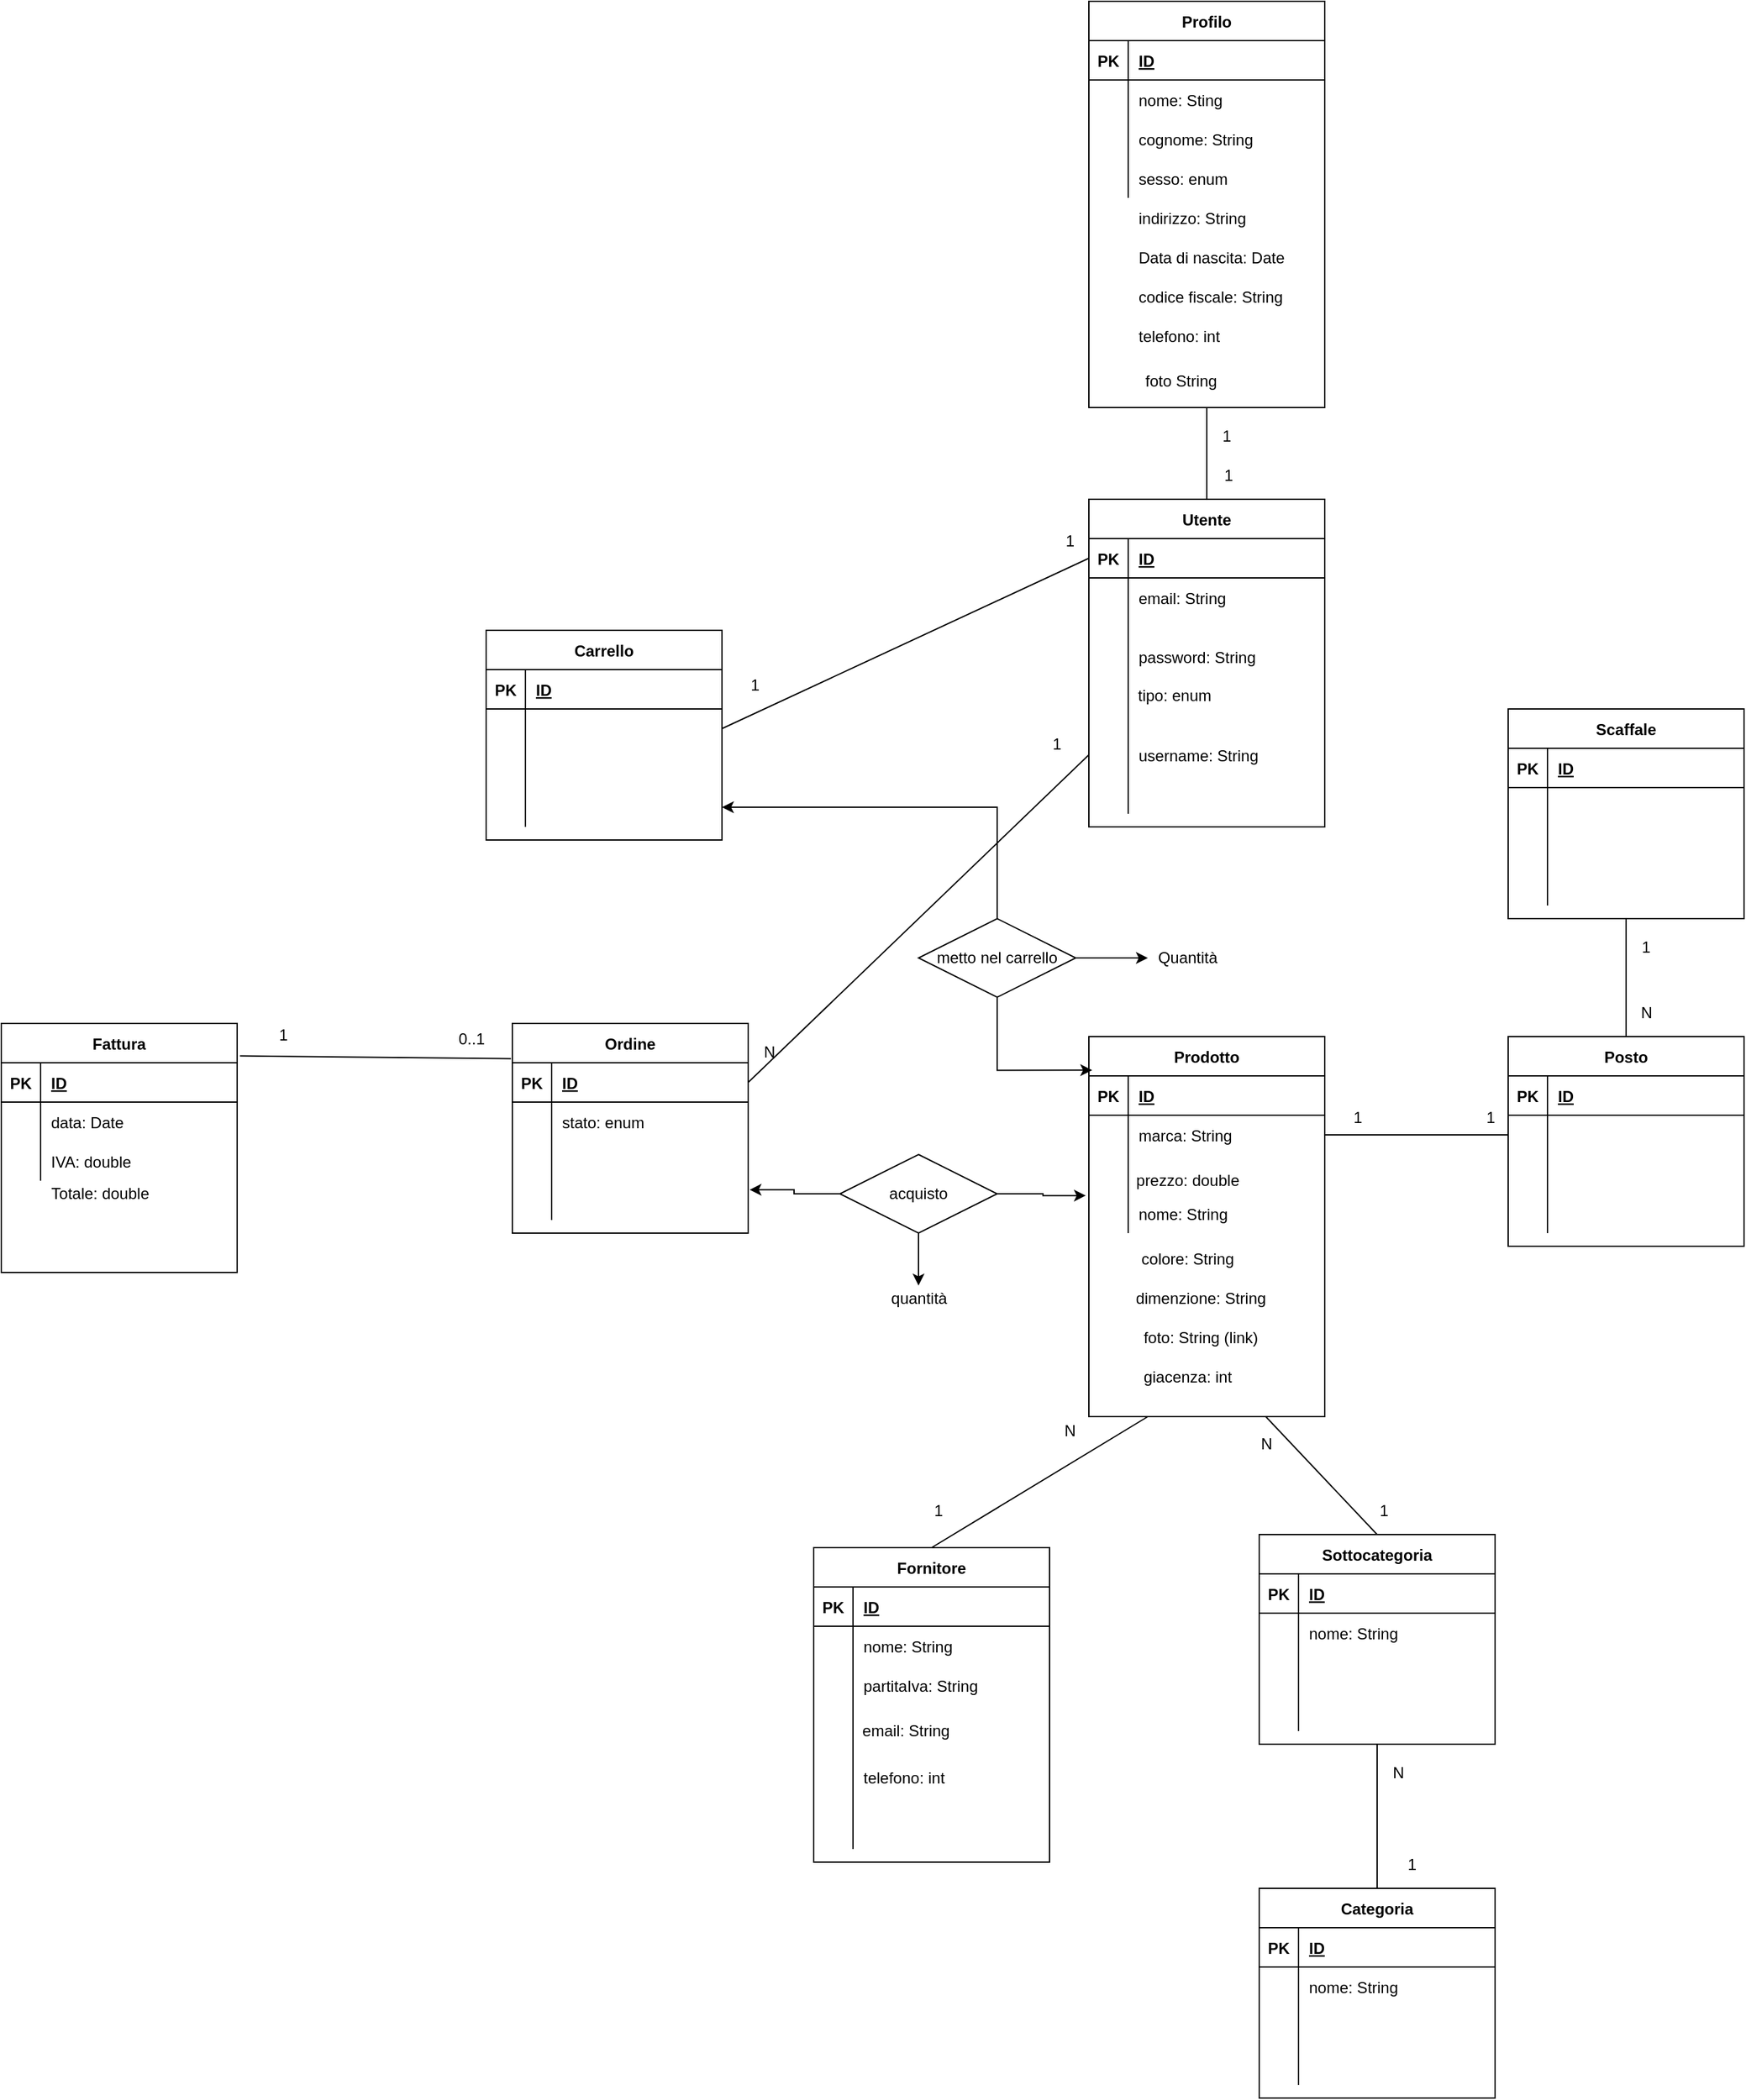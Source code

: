 <mxfile version="14.0.0" type="device"><diagram id="R2lEEEUBdFMjLlhIrx00" name="Page-1"><mxGraphModel dx="1869" dy="1633" grid="1" gridSize="10" guides="1" tooltips="1" connect="1" arrows="1" fold="1" page="1" pageScale="1" pageWidth="850" pageHeight="1100" math="0" shadow="0" extFonts="Permanent Marker^https://fonts.googleapis.com/css?family=Permanent+Marker"><root><mxCell id="0"/><mxCell id="1" parent="0"/><mxCell id="zJ-chpBgCh47OVyxtosR-1" value="Prodotto" style="shape=table;startSize=30;container=1;collapsible=1;childLayout=tableLayout;fixedRows=1;rowLines=0;fontStyle=1;align=center;resizeLast=1;" parent="1" vertex="1"><mxGeometry x="270" y="610" width="180" height="290" as="geometry"/></mxCell><mxCell id="zJ-chpBgCh47OVyxtosR-2" value="" style="shape=partialRectangle;collapsible=0;dropTarget=0;pointerEvents=0;fillColor=none;top=0;left=0;bottom=1;right=0;points=[[0,0.5],[1,0.5]];portConstraint=eastwest;" parent="zJ-chpBgCh47OVyxtosR-1" vertex="1"><mxGeometry y="30" width="180" height="30" as="geometry"/></mxCell><mxCell id="zJ-chpBgCh47OVyxtosR-3" value="PK" style="shape=partialRectangle;connectable=0;fillColor=none;top=0;left=0;bottom=0;right=0;fontStyle=1;overflow=hidden;" parent="zJ-chpBgCh47OVyxtosR-2" vertex="1"><mxGeometry width="30" height="30" as="geometry"/></mxCell><mxCell id="zJ-chpBgCh47OVyxtosR-4" value="ID" style="shape=partialRectangle;connectable=0;fillColor=none;top=0;left=0;bottom=0;right=0;align=left;spacingLeft=6;fontStyle=5;overflow=hidden;" parent="zJ-chpBgCh47OVyxtosR-2" vertex="1"><mxGeometry x="30" width="150" height="30" as="geometry"/></mxCell><mxCell id="zJ-chpBgCh47OVyxtosR-5" value="" style="shape=partialRectangle;collapsible=0;dropTarget=0;pointerEvents=0;fillColor=none;top=0;left=0;bottom=0;right=0;points=[[0,0.5],[1,0.5]];portConstraint=eastwest;" parent="zJ-chpBgCh47OVyxtosR-1" vertex="1"><mxGeometry y="60" width="180" height="30" as="geometry"/></mxCell><mxCell id="zJ-chpBgCh47OVyxtosR-6" value="" style="shape=partialRectangle;connectable=0;fillColor=none;top=0;left=0;bottom=0;right=0;editable=1;overflow=hidden;" parent="zJ-chpBgCh47OVyxtosR-5" vertex="1"><mxGeometry width="30" height="30" as="geometry"/></mxCell><mxCell id="zJ-chpBgCh47OVyxtosR-7" value="marca: String" style="shape=partialRectangle;connectable=0;fillColor=none;top=0;left=0;bottom=0;right=0;align=left;spacingLeft=6;overflow=hidden;" parent="zJ-chpBgCh47OVyxtosR-5" vertex="1"><mxGeometry x="30" width="150" height="30" as="geometry"/></mxCell><mxCell id="zJ-chpBgCh47OVyxtosR-8" value="" style="shape=partialRectangle;collapsible=0;dropTarget=0;pointerEvents=0;fillColor=none;top=0;left=0;bottom=0;right=0;points=[[0,0.5],[1,0.5]];portConstraint=eastwest;" parent="zJ-chpBgCh47OVyxtosR-1" vertex="1"><mxGeometry y="90" width="180" height="30" as="geometry"/></mxCell><mxCell id="zJ-chpBgCh47OVyxtosR-9" value="" style="shape=partialRectangle;connectable=0;fillColor=none;top=0;left=0;bottom=0;right=0;editable=1;overflow=hidden;" parent="zJ-chpBgCh47OVyxtosR-8" vertex="1"><mxGeometry width="30" height="30" as="geometry"/></mxCell><mxCell id="zJ-chpBgCh47OVyxtosR-10" value="" style="shape=partialRectangle;connectable=0;fillColor=none;top=0;left=0;bottom=0;right=0;align=left;spacingLeft=6;overflow=hidden;" parent="zJ-chpBgCh47OVyxtosR-8" vertex="1"><mxGeometry x="30" width="150" height="30" as="geometry"/></mxCell><mxCell id="zJ-chpBgCh47OVyxtosR-11" value="" style="shape=partialRectangle;collapsible=0;dropTarget=0;pointerEvents=0;fillColor=none;top=0;left=0;bottom=0;right=0;points=[[0,0.5],[1,0.5]];portConstraint=eastwest;" parent="zJ-chpBgCh47OVyxtosR-1" vertex="1"><mxGeometry y="120" width="180" height="30" as="geometry"/></mxCell><mxCell id="zJ-chpBgCh47OVyxtosR-12" value="" style="shape=partialRectangle;connectable=0;fillColor=none;top=0;left=0;bottom=0;right=0;editable=1;overflow=hidden;" parent="zJ-chpBgCh47OVyxtosR-11" vertex="1"><mxGeometry width="30" height="30" as="geometry"/></mxCell><mxCell id="zJ-chpBgCh47OVyxtosR-13" value="nome: String" style="shape=partialRectangle;connectable=0;fillColor=none;top=0;left=0;bottom=0;right=0;align=left;spacingLeft=6;overflow=hidden;" parent="zJ-chpBgCh47OVyxtosR-11" vertex="1"><mxGeometry x="30" width="150" height="30" as="geometry"/></mxCell><mxCell id="zJ-chpBgCh47OVyxtosR-14" value="Utente" style="shape=table;startSize=30;container=1;collapsible=1;childLayout=tableLayout;fixedRows=1;rowLines=0;fontStyle=1;align=center;resizeLast=1;" parent="1" vertex="1"><mxGeometry x="270" y="200" width="180" height="250" as="geometry"/></mxCell><mxCell id="zJ-chpBgCh47OVyxtosR-15" value="" style="shape=partialRectangle;collapsible=0;dropTarget=0;pointerEvents=0;fillColor=none;top=0;left=0;bottom=1;right=0;points=[[0,0.5],[1,0.5]];portConstraint=eastwest;" parent="zJ-chpBgCh47OVyxtosR-14" vertex="1"><mxGeometry y="30" width="180" height="30" as="geometry"/></mxCell><mxCell id="zJ-chpBgCh47OVyxtosR-16" value="PK" style="shape=partialRectangle;connectable=0;fillColor=none;top=0;left=0;bottom=0;right=0;fontStyle=1;overflow=hidden;" parent="zJ-chpBgCh47OVyxtosR-15" vertex="1"><mxGeometry width="30" height="30" as="geometry"/></mxCell><mxCell id="zJ-chpBgCh47OVyxtosR-17" value="ID" style="shape=partialRectangle;connectable=0;fillColor=none;top=0;left=0;bottom=0;right=0;align=left;spacingLeft=6;fontStyle=5;overflow=hidden;" parent="zJ-chpBgCh47OVyxtosR-15" vertex="1"><mxGeometry x="30" width="150" height="30" as="geometry"/></mxCell><mxCell id="zJ-chpBgCh47OVyxtosR-18" value="" style="shape=partialRectangle;collapsible=0;dropTarget=0;pointerEvents=0;fillColor=none;top=0;left=0;bottom=0;right=0;points=[[0,0.5],[1,0.5]];portConstraint=eastwest;" parent="zJ-chpBgCh47OVyxtosR-14" vertex="1"><mxGeometry y="60" width="180" height="30" as="geometry"/></mxCell><mxCell id="zJ-chpBgCh47OVyxtosR-19" value="" style="shape=partialRectangle;connectable=0;fillColor=none;top=0;left=0;bottom=0;right=0;editable=1;overflow=hidden;" parent="zJ-chpBgCh47OVyxtosR-18" vertex="1"><mxGeometry width="30" height="30" as="geometry"/></mxCell><mxCell id="zJ-chpBgCh47OVyxtosR-20" value="email: String" style="shape=partialRectangle;connectable=0;fillColor=none;top=0;left=0;bottom=0;right=0;align=left;spacingLeft=6;overflow=hidden;" parent="zJ-chpBgCh47OVyxtosR-18" vertex="1"><mxGeometry x="30" width="150" height="30" as="geometry"/></mxCell><mxCell id="zJ-chpBgCh47OVyxtosR-21" value="" style="shape=partialRectangle;collapsible=0;dropTarget=0;pointerEvents=0;fillColor=none;top=0;left=0;bottom=0;right=0;points=[[0,0.5],[1,0.5]];portConstraint=eastwest;" parent="zJ-chpBgCh47OVyxtosR-14" vertex="1"><mxGeometry y="90" width="180" height="60" as="geometry"/></mxCell><mxCell id="zJ-chpBgCh47OVyxtosR-22" value="" style="shape=partialRectangle;connectable=0;fillColor=none;top=0;left=0;bottom=0;right=0;editable=1;overflow=hidden;" parent="zJ-chpBgCh47OVyxtosR-21" vertex="1"><mxGeometry width="30" height="60" as="geometry"/></mxCell><mxCell id="zJ-chpBgCh47OVyxtosR-23" value="password: String" style="shape=partialRectangle;connectable=0;fillColor=none;top=0;left=0;bottom=0;right=0;align=left;spacingLeft=6;overflow=hidden;" parent="zJ-chpBgCh47OVyxtosR-21" vertex="1"><mxGeometry x="30" width="150" height="60" as="geometry"/></mxCell><mxCell id="zJ-chpBgCh47OVyxtosR-24" value="" style="shape=partialRectangle;collapsible=0;dropTarget=0;pointerEvents=0;fillColor=none;top=0;left=0;bottom=0;right=0;points=[[0,0.5],[1,0.5]];portConstraint=eastwest;" parent="zJ-chpBgCh47OVyxtosR-14" vertex="1"><mxGeometry y="150" width="180" height="90" as="geometry"/></mxCell><mxCell id="zJ-chpBgCh47OVyxtosR-25" value="" style="shape=partialRectangle;connectable=0;fillColor=none;top=0;left=0;bottom=0;right=0;editable=1;overflow=hidden;" parent="zJ-chpBgCh47OVyxtosR-24" vertex="1"><mxGeometry width="30" height="90" as="geometry"/></mxCell><mxCell id="zJ-chpBgCh47OVyxtosR-26" value="username: String" style="shape=partialRectangle;connectable=0;fillColor=none;top=0;left=0;bottom=0;right=0;align=left;spacingLeft=6;overflow=hidden;" parent="zJ-chpBgCh47OVyxtosR-24" vertex="1"><mxGeometry x="30" width="150" height="90" as="geometry"/></mxCell><mxCell id="zJ-chpBgCh47OVyxtosR-40" value="Scaffale" style="shape=table;startSize=30;container=1;collapsible=1;childLayout=tableLayout;fixedRows=1;rowLines=0;fontStyle=1;align=center;resizeLast=1;" parent="1" vertex="1"><mxGeometry x="590" y="360" width="180" height="160" as="geometry"/></mxCell><mxCell id="zJ-chpBgCh47OVyxtosR-41" value="" style="shape=partialRectangle;collapsible=0;dropTarget=0;pointerEvents=0;fillColor=none;top=0;left=0;bottom=1;right=0;points=[[0,0.5],[1,0.5]];portConstraint=eastwest;" parent="zJ-chpBgCh47OVyxtosR-40" vertex="1"><mxGeometry y="30" width="180" height="30" as="geometry"/></mxCell><mxCell id="zJ-chpBgCh47OVyxtosR-42" value="PK" style="shape=partialRectangle;connectable=0;fillColor=none;top=0;left=0;bottom=0;right=0;fontStyle=1;overflow=hidden;" parent="zJ-chpBgCh47OVyxtosR-41" vertex="1"><mxGeometry width="30" height="30" as="geometry"/></mxCell><mxCell id="zJ-chpBgCh47OVyxtosR-43" value="ID" style="shape=partialRectangle;connectable=0;fillColor=none;top=0;left=0;bottom=0;right=0;align=left;spacingLeft=6;fontStyle=5;overflow=hidden;" parent="zJ-chpBgCh47OVyxtosR-41" vertex="1"><mxGeometry x="30" width="150" height="30" as="geometry"/></mxCell><mxCell id="zJ-chpBgCh47OVyxtosR-44" value="" style="shape=partialRectangle;collapsible=0;dropTarget=0;pointerEvents=0;fillColor=none;top=0;left=0;bottom=0;right=0;points=[[0,0.5],[1,0.5]];portConstraint=eastwest;" parent="zJ-chpBgCh47OVyxtosR-40" vertex="1"><mxGeometry y="60" width="180" height="30" as="geometry"/></mxCell><mxCell id="zJ-chpBgCh47OVyxtosR-45" value="" style="shape=partialRectangle;connectable=0;fillColor=none;top=0;left=0;bottom=0;right=0;editable=1;overflow=hidden;" parent="zJ-chpBgCh47OVyxtosR-44" vertex="1"><mxGeometry width="30" height="30" as="geometry"/></mxCell><mxCell id="zJ-chpBgCh47OVyxtosR-46" value="" style="shape=partialRectangle;connectable=0;fillColor=none;top=0;left=0;bottom=0;right=0;align=left;spacingLeft=6;overflow=hidden;" parent="zJ-chpBgCh47OVyxtosR-44" vertex="1"><mxGeometry x="30" width="150" height="30" as="geometry"/></mxCell><mxCell id="zJ-chpBgCh47OVyxtosR-47" value="" style="shape=partialRectangle;collapsible=0;dropTarget=0;pointerEvents=0;fillColor=none;top=0;left=0;bottom=0;right=0;points=[[0,0.5],[1,0.5]];portConstraint=eastwest;" parent="zJ-chpBgCh47OVyxtosR-40" vertex="1"><mxGeometry y="90" width="180" height="30" as="geometry"/></mxCell><mxCell id="zJ-chpBgCh47OVyxtosR-48" value="" style="shape=partialRectangle;connectable=0;fillColor=none;top=0;left=0;bottom=0;right=0;editable=1;overflow=hidden;" parent="zJ-chpBgCh47OVyxtosR-47" vertex="1"><mxGeometry width="30" height="30" as="geometry"/></mxCell><mxCell id="zJ-chpBgCh47OVyxtosR-49" value="" style="shape=partialRectangle;connectable=0;fillColor=none;top=0;left=0;bottom=0;right=0;align=left;spacingLeft=6;overflow=hidden;" parent="zJ-chpBgCh47OVyxtosR-47" vertex="1"><mxGeometry x="30" width="150" height="30" as="geometry"/></mxCell><mxCell id="zJ-chpBgCh47OVyxtosR-50" value="" style="shape=partialRectangle;collapsible=0;dropTarget=0;pointerEvents=0;fillColor=none;top=0;left=0;bottom=0;right=0;points=[[0,0.5],[1,0.5]];portConstraint=eastwest;" parent="zJ-chpBgCh47OVyxtosR-40" vertex="1"><mxGeometry y="120" width="180" height="30" as="geometry"/></mxCell><mxCell id="zJ-chpBgCh47OVyxtosR-51" value="" style="shape=partialRectangle;connectable=0;fillColor=none;top=0;left=0;bottom=0;right=0;editable=1;overflow=hidden;" parent="zJ-chpBgCh47OVyxtosR-50" vertex="1"><mxGeometry width="30" height="30" as="geometry"/></mxCell><mxCell id="zJ-chpBgCh47OVyxtosR-52" value="" style="shape=partialRectangle;connectable=0;fillColor=none;top=0;left=0;bottom=0;right=0;align=left;spacingLeft=6;overflow=hidden;" parent="zJ-chpBgCh47OVyxtosR-50" vertex="1"><mxGeometry x="30" width="150" height="30" as="geometry"/></mxCell><mxCell id="zJ-chpBgCh47OVyxtosR-53" value="Posto" style="shape=table;startSize=30;container=1;collapsible=1;childLayout=tableLayout;fixedRows=1;rowLines=0;fontStyle=1;align=center;resizeLast=1;" parent="1" vertex="1"><mxGeometry x="590" y="610" width="180" height="160" as="geometry"/></mxCell><mxCell id="zJ-chpBgCh47OVyxtosR-54" value="" style="shape=partialRectangle;collapsible=0;dropTarget=0;pointerEvents=0;fillColor=none;top=0;left=0;bottom=1;right=0;points=[[0,0.5],[1,0.5]];portConstraint=eastwest;" parent="zJ-chpBgCh47OVyxtosR-53" vertex="1"><mxGeometry y="30" width="180" height="30" as="geometry"/></mxCell><mxCell id="zJ-chpBgCh47OVyxtosR-55" value="PK" style="shape=partialRectangle;connectable=0;fillColor=none;top=0;left=0;bottom=0;right=0;fontStyle=1;overflow=hidden;" parent="zJ-chpBgCh47OVyxtosR-54" vertex="1"><mxGeometry width="30" height="30" as="geometry"/></mxCell><mxCell id="zJ-chpBgCh47OVyxtosR-56" value="ID" style="shape=partialRectangle;connectable=0;fillColor=none;top=0;left=0;bottom=0;right=0;align=left;spacingLeft=6;fontStyle=5;overflow=hidden;" parent="zJ-chpBgCh47OVyxtosR-54" vertex="1"><mxGeometry x="30" width="150" height="30" as="geometry"/></mxCell><mxCell id="zJ-chpBgCh47OVyxtosR-57" value="" style="shape=partialRectangle;collapsible=0;dropTarget=0;pointerEvents=0;fillColor=none;top=0;left=0;bottom=0;right=0;points=[[0,0.5],[1,0.5]];portConstraint=eastwest;" parent="zJ-chpBgCh47OVyxtosR-53" vertex="1"><mxGeometry y="60" width="180" height="30" as="geometry"/></mxCell><mxCell id="zJ-chpBgCh47OVyxtosR-58" value="" style="shape=partialRectangle;connectable=0;fillColor=none;top=0;left=0;bottom=0;right=0;editable=1;overflow=hidden;" parent="zJ-chpBgCh47OVyxtosR-57" vertex="1"><mxGeometry width="30" height="30" as="geometry"/></mxCell><mxCell id="zJ-chpBgCh47OVyxtosR-59" value="" style="shape=partialRectangle;connectable=0;fillColor=none;top=0;left=0;bottom=0;right=0;align=left;spacingLeft=6;overflow=hidden;" parent="zJ-chpBgCh47OVyxtosR-57" vertex="1"><mxGeometry x="30" width="150" height="30" as="geometry"/></mxCell><mxCell id="zJ-chpBgCh47OVyxtosR-60" value="" style="shape=partialRectangle;collapsible=0;dropTarget=0;pointerEvents=0;fillColor=none;top=0;left=0;bottom=0;right=0;points=[[0,0.5],[1,0.5]];portConstraint=eastwest;" parent="zJ-chpBgCh47OVyxtosR-53" vertex="1"><mxGeometry y="90" width="180" height="30" as="geometry"/></mxCell><mxCell id="zJ-chpBgCh47OVyxtosR-61" value="" style="shape=partialRectangle;connectable=0;fillColor=none;top=0;left=0;bottom=0;right=0;editable=1;overflow=hidden;" parent="zJ-chpBgCh47OVyxtosR-60" vertex="1"><mxGeometry width="30" height="30" as="geometry"/></mxCell><mxCell id="zJ-chpBgCh47OVyxtosR-62" value="" style="shape=partialRectangle;connectable=0;fillColor=none;top=0;left=0;bottom=0;right=0;align=left;spacingLeft=6;overflow=hidden;" parent="zJ-chpBgCh47OVyxtosR-60" vertex="1"><mxGeometry x="30" width="150" height="30" as="geometry"/></mxCell><mxCell id="zJ-chpBgCh47OVyxtosR-63" value="" style="shape=partialRectangle;collapsible=0;dropTarget=0;pointerEvents=0;fillColor=none;top=0;left=0;bottom=0;right=0;points=[[0,0.5],[1,0.5]];portConstraint=eastwest;" parent="zJ-chpBgCh47OVyxtosR-53" vertex="1"><mxGeometry y="120" width="180" height="30" as="geometry"/></mxCell><mxCell id="zJ-chpBgCh47OVyxtosR-64" value="" style="shape=partialRectangle;connectable=0;fillColor=none;top=0;left=0;bottom=0;right=0;editable=1;overflow=hidden;" parent="zJ-chpBgCh47OVyxtosR-63" vertex="1"><mxGeometry width="30" height="30" as="geometry"/></mxCell><mxCell id="zJ-chpBgCh47OVyxtosR-65" value="" style="shape=partialRectangle;connectable=0;fillColor=none;top=0;left=0;bottom=0;right=0;align=left;spacingLeft=6;overflow=hidden;" parent="zJ-chpBgCh47OVyxtosR-63" vertex="1"><mxGeometry x="30" width="150" height="30" as="geometry"/></mxCell><mxCell id="zJ-chpBgCh47OVyxtosR-71" value="" style="endArrow=none;html=1;rounded=0;exitX=0.5;exitY=1;exitDx=0;exitDy=0;entryX=0.5;entryY=0;entryDx=0;entryDy=0;" parent="1" source="zJ-chpBgCh47OVyxtosR-40" target="zJ-chpBgCh47OVyxtosR-53" edge="1"><mxGeometry relative="1" as="geometry"><mxPoint x="460" y="580" as="sourcePoint"/><mxPoint x="620" y="580" as="targetPoint"/></mxGeometry></mxCell><mxCell id="zJ-chpBgCh47OVyxtosR-72" value="1" style="resizable=0;html=1;align=left;verticalAlign=bottom;" parent="zJ-chpBgCh47OVyxtosR-71" connectable="0" vertex="1"><mxGeometry x="-1" relative="1" as="geometry"><mxPoint x="10" y="30" as="offset"/></mxGeometry></mxCell><mxCell id="zJ-chpBgCh47OVyxtosR-73" value="N" style="resizable=0;html=1;align=right;verticalAlign=bottom;" parent="zJ-chpBgCh47OVyxtosR-71" connectable="0" vertex="1"><mxGeometry x="1" relative="1" as="geometry"><mxPoint x="20" y="-10" as="offset"/></mxGeometry></mxCell><mxCell id="zJ-chpBgCh47OVyxtosR-74" value="" style="endArrow=none;html=1;rounded=0;exitX=1;exitY=0.5;exitDx=0;exitDy=0;entryX=0;entryY=0.5;entryDx=0;entryDy=0;" parent="1" source="zJ-chpBgCh47OVyxtosR-5" target="zJ-chpBgCh47OVyxtosR-57" edge="1"><mxGeometry relative="1" as="geometry"><mxPoint x="430" y="810" as="sourcePoint"/><mxPoint x="590" y="810" as="targetPoint"/></mxGeometry></mxCell><mxCell id="zJ-chpBgCh47OVyxtosR-75" value="1" style="resizable=0;html=1;align=left;verticalAlign=bottom;" parent="zJ-chpBgCh47OVyxtosR-74" connectable="0" vertex="1"><mxGeometry x="-1" relative="1" as="geometry"><mxPoint x="20" y="-5" as="offset"/></mxGeometry></mxCell><mxCell id="zJ-chpBgCh47OVyxtosR-76" value="1" style="resizable=0;html=1;align=right;verticalAlign=bottom;" parent="zJ-chpBgCh47OVyxtosR-74" connectable="0" vertex="1"><mxGeometry x="1" relative="1" as="geometry"><mxPoint x="-10" y="-5" as="offset"/></mxGeometry></mxCell><mxCell id="zJ-chpBgCh47OVyxtosR-77" value="Profilo" style="shape=table;startSize=30;container=1;collapsible=1;childLayout=tableLayout;fixedRows=1;rowLines=0;fontStyle=1;align=center;resizeLast=1;" parent="1" vertex="1"><mxGeometry x="270" y="-180" width="180" height="310" as="geometry"/></mxCell><mxCell id="zJ-chpBgCh47OVyxtosR-78" value="" style="shape=partialRectangle;collapsible=0;dropTarget=0;pointerEvents=0;fillColor=none;top=0;left=0;bottom=1;right=0;points=[[0,0.5],[1,0.5]];portConstraint=eastwest;" parent="zJ-chpBgCh47OVyxtosR-77" vertex="1"><mxGeometry y="30" width="180" height="30" as="geometry"/></mxCell><mxCell id="zJ-chpBgCh47OVyxtosR-79" value="PK" style="shape=partialRectangle;connectable=0;fillColor=none;top=0;left=0;bottom=0;right=0;fontStyle=1;overflow=hidden;" parent="zJ-chpBgCh47OVyxtosR-78" vertex="1"><mxGeometry width="30" height="30" as="geometry"/></mxCell><mxCell id="zJ-chpBgCh47OVyxtosR-80" value="ID" style="shape=partialRectangle;connectable=0;fillColor=none;top=0;left=0;bottom=0;right=0;align=left;spacingLeft=6;fontStyle=5;overflow=hidden;" parent="zJ-chpBgCh47OVyxtosR-78" vertex="1"><mxGeometry x="30" width="150" height="30" as="geometry"/></mxCell><mxCell id="zJ-chpBgCh47OVyxtosR-81" value="" style="shape=partialRectangle;collapsible=0;dropTarget=0;pointerEvents=0;fillColor=none;top=0;left=0;bottom=0;right=0;points=[[0,0.5],[1,0.5]];portConstraint=eastwest;" parent="zJ-chpBgCh47OVyxtosR-77" vertex="1"><mxGeometry y="60" width="180" height="30" as="geometry"/></mxCell><mxCell id="zJ-chpBgCh47OVyxtosR-82" value="" style="shape=partialRectangle;connectable=0;fillColor=none;top=0;left=0;bottom=0;right=0;editable=1;overflow=hidden;" parent="zJ-chpBgCh47OVyxtosR-81" vertex="1"><mxGeometry width="30" height="30" as="geometry"/></mxCell><mxCell id="zJ-chpBgCh47OVyxtosR-83" value="nome: Sting" style="shape=partialRectangle;connectable=0;fillColor=none;top=0;left=0;bottom=0;right=0;align=left;spacingLeft=6;overflow=hidden;" parent="zJ-chpBgCh47OVyxtosR-81" vertex="1"><mxGeometry x="30" width="150" height="30" as="geometry"/></mxCell><mxCell id="zJ-chpBgCh47OVyxtosR-84" value="" style="shape=partialRectangle;collapsible=0;dropTarget=0;pointerEvents=0;fillColor=none;top=0;left=0;bottom=0;right=0;points=[[0,0.5],[1,0.5]];portConstraint=eastwest;" parent="zJ-chpBgCh47OVyxtosR-77" vertex="1"><mxGeometry y="90" width="180" height="30" as="geometry"/></mxCell><mxCell id="zJ-chpBgCh47OVyxtosR-85" value="" style="shape=partialRectangle;connectable=0;fillColor=none;top=0;left=0;bottom=0;right=0;editable=1;overflow=hidden;" parent="zJ-chpBgCh47OVyxtosR-84" vertex="1"><mxGeometry width="30" height="30" as="geometry"/></mxCell><mxCell id="zJ-chpBgCh47OVyxtosR-86" value="cognome: String" style="shape=partialRectangle;connectable=0;fillColor=none;top=0;left=0;bottom=0;right=0;align=left;spacingLeft=6;overflow=hidden;" parent="zJ-chpBgCh47OVyxtosR-84" vertex="1"><mxGeometry x="30" width="150" height="30" as="geometry"/></mxCell><mxCell id="zJ-chpBgCh47OVyxtosR-87" value="" style="shape=partialRectangle;collapsible=0;dropTarget=0;pointerEvents=0;fillColor=none;top=0;left=0;bottom=0;right=0;points=[[0,0.5],[1,0.5]];portConstraint=eastwest;" parent="zJ-chpBgCh47OVyxtosR-77" vertex="1"><mxGeometry y="120" width="180" height="30" as="geometry"/></mxCell><mxCell id="zJ-chpBgCh47OVyxtosR-88" value="" style="shape=partialRectangle;connectable=0;fillColor=none;top=0;left=0;bottom=0;right=0;editable=1;overflow=hidden;" parent="zJ-chpBgCh47OVyxtosR-87" vertex="1"><mxGeometry width="30" height="30" as="geometry"/></mxCell><mxCell id="zJ-chpBgCh47OVyxtosR-89" value="sesso: enum" style="shape=partialRectangle;connectable=0;fillColor=none;top=0;left=0;bottom=0;right=0;align=left;spacingLeft=6;overflow=hidden;" parent="zJ-chpBgCh47OVyxtosR-87" vertex="1"><mxGeometry x="30" width="150" height="30" as="geometry"/></mxCell><mxCell id="zJ-chpBgCh47OVyxtosR-90" value="indirizzo: String" style="shape=partialRectangle;connectable=0;fillColor=none;top=0;left=0;bottom=0;right=0;align=left;spacingLeft=6;overflow=hidden;" parent="1" vertex="1"><mxGeometry x="300" y="-30" width="150" height="30" as="geometry"/></mxCell><mxCell id="zJ-chpBgCh47OVyxtosR-91" value="Data di nascita: Date" style="shape=partialRectangle;connectable=0;fillColor=none;top=0;left=0;bottom=0;right=0;align=left;spacingLeft=6;overflow=hidden;" parent="1" vertex="1"><mxGeometry x="300" width="150" height="30" as="geometry"/></mxCell><mxCell id="zJ-chpBgCh47OVyxtosR-92" value="codice fiscale: String" style="shape=partialRectangle;connectable=0;fillColor=none;top=0;left=0;bottom=0;right=0;align=left;spacingLeft=6;overflow=hidden;" parent="1" vertex="1"><mxGeometry x="300" y="30" width="150" height="30" as="geometry"/></mxCell><mxCell id="zJ-chpBgCh47OVyxtosR-94" value="telefono: int" style="shape=partialRectangle;connectable=0;fillColor=none;top=0;left=0;bottom=0;right=0;align=left;spacingLeft=6;overflow=hidden;" parent="1" vertex="1"><mxGeometry x="300" y="60" width="150" height="30" as="geometry"/></mxCell><mxCell id="zJ-chpBgCh47OVyxtosR-95" value="" style="endArrow=none;html=1;rounded=0;entryX=0.5;entryY=0;entryDx=0;entryDy=0;" parent="1" target="zJ-chpBgCh47OVyxtosR-14" edge="1"><mxGeometry relative="1" as="geometry"><mxPoint x="360" y="130" as="sourcePoint"/><mxPoint x="450" y="190" as="targetPoint"/></mxGeometry></mxCell><mxCell id="zJ-chpBgCh47OVyxtosR-96" value="1" style="resizable=0;html=1;align=left;verticalAlign=bottom;" parent="zJ-chpBgCh47OVyxtosR-95" connectable="0" vertex="1"><mxGeometry x="-1" relative="1" as="geometry"><mxPoint x="10" y="30" as="offset"/></mxGeometry></mxCell><mxCell id="zJ-chpBgCh47OVyxtosR-97" value="1" style="resizable=0;html=1;align=right;verticalAlign=bottom;" parent="zJ-chpBgCh47OVyxtosR-95" connectable="0" vertex="1"><mxGeometry x="1" relative="1" as="geometry"><mxPoint x="20" y="-10" as="offset"/></mxGeometry></mxCell><mxCell id="zJ-chpBgCh47OVyxtosR-98" value="tipo: enum" style="text;html=1;align=center;verticalAlign=middle;resizable=0;points=[];autosize=1;" parent="1" vertex="1"><mxGeometry x="300" y="340" width="70" height="20" as="geometry"/></mxCell><mxCell id="zJ-chpBgCh47OVyxtosR-99" value="Ordine" style="shape=table;startSize=30;container=1;collapsible=1;childLayout=tableLayout;fixedRows=1;rowLines=0;fontStyle=1;align=center;resizeLast=1;" parent="1" vertex="1"><mxGeometry x="-170" y="600" width="180" height="160" as="geometry"/></mxCell><mxCell id="zJ-chpBgCh47OVyxtosR-100" value="" style="shape=partialRectangle;collapsible=0;dropTarget=0;pointerEvents=0;fillColor=none;top=0;left=0;bottom=1;right=0;points=[[0,0.5],[1,0.5]];portConstraint=eastwest;" parent="zJ-chpBgCh47OVyxtosR-99" vertex="1"><mxGeometry y="30" width="180" height="30" as="geometry"/></mxCell><mxCell id="zJ-chpBgCh47OVyxtosR-101" value="PK" style="shape=partialRectangle;connectable=0;fillColor=none;top=0;left=0;bottom=0;right=0;fontStyle=1;overflow=hidden;" parent="zJ-chpBgCh47OVyxtosR-100" vertex="1"><mxGeometry width="30" height="30" as="geometry"/></mxCell><mxCell id="zJ-chpBgCh47OVyxtosR-102" value="ID" style="shape=partialRectangle;connectable=0;fillColor=none;top=0;left=0;bottom=0;right=0;align=left;spacingLeft=6;fontStyle=5;overflow=hidden;" parent="zJ-chpBgCh47OVyxtosR-100" vertex="1"><mxGeometry x="30" width="150" height="30" as="geometry"/></mxCell><mxCell id="zJ-chpBgCh47OVyxtosR-103" value="" style="shape=partialRectangle;collapsible=0;dropTarget=0;pointerEvents=0;fillColor=none;top=0;left=0;bottom=0;right=0;points=[[0,0.5],[1,0.5]];portConstraint=eastwest;" parent="zJ-chpBgCh47OVyxtosR-99" vertex="1"><mxGeometry y="60" width="180" height="30" as="geometry"/></mxCell><mxCell id="zJ-chpBgCh47OVyxtosR-104" value="" style="shape=partialRectangle;connectable=0;fillColor=none;top=0;left=0;bottom=0;right=0;editable=1;overflow=hidden;" parent="zJ-chpBgCh47OVyxtosR-103" vertex="1"><mxGeometry width="30" height="30" as="geometry"/></mxCell><mxCell id="zJ-chpBgCh47OVyxtosR-105" value="stato: enum" style="shape=partialRectangle;connectable=0;fillColor=none;top=0;left=0;bottom=0;right=0;align=left;spacingLeft=6;overflow=hidden;" parent="zJ-chpBgCh47OVyxtosR-103" vertex="1"><mxGeometry x="30" width="150" height="30" as="geometry"/></mxCell><mxCell id="zJ-chpBgCh47OVyxtosR-106" value="" style="shape=partialRectangle;collapsible=0;dropTarget=0;pointerEvents=0;fillColor=none;top=0;left=0;bottom=0;right=0;points=[[0,0.5],[1,0.5]];portConstraint=eastwest;" parent="zJ-chpBgCh47OVyxtosR-99" vertex="1"><mxGeometry y="90" width="180" height="30" as="geometry"/></mxCell><mxCell id="zJ-chpBgCh47OVyxtosR-107" value="" style="shape=partialRectangle;connectable=0;fillColor=none;top=0;left=0;bottom=0;right=0;editable=1;overflow=hidden;" parent="zJ-chpBgCh47OVyxtosR-106" vertex="1"><mxGeometry width="30" height="30" as="geometry"/></mxCell><mxCell id="zJ-chpBgCh47OVyxtosR-108" value="" style="shape=partialRectangle;connectable=0;fillColor=none;top=0;left=0;bottom=0;right=0;align=left;spacingLeft=6;overflow=hidden;" parent="zJ-chpBgCh47OVyxtosR-106" vertex="1"><mxGeometry x="30" width="150" height="30" as="geometry"/></mxCell><mxCell id="zJ-chpBgCh47OVyxtosR-109" value="" style="shape=partialRectangle;collapsible=0;dropTarget=0;pointerEvents=0;fillColor=none;top=0;left=0;bottom=0;right=0;points=[[0,0.5],[1,0.5]];portConstraint=eastwest;" parent="zJ-chpBgCh47OVyxtosR-99" vertex="1"><mxGeometry y="120" width="180" height="30" as="geometry"/></mxCell><mxCell id="zJ-chpBgCh47OVyxtosR-110" value="" style="shape=partialRectangle;connectable=0;fillColor=none;top=0;left=0;bottom=0;right=0;editable=1;overflow=hidden;" parent="zJ-chpBgCh47OVyxtosR-109" vertex="1"><mxGeometry width="30" height="30" as="geometry"/></mxCell><mxCell id="zJ-chpBgCh47OVyxtosR-111" value="" style="shape=partialRectangle;connectable=0;fillColor=none;top=0;left=0;bottom=0;right=0;align=left;spacingLeft=6;overflow=hidden;" parent="zJ-chpBgCh47OVyxtosR-109" vertex="1"><mxGeometry x="30" width="150" height="30" as="geometry"/></mxCell><mxCell id="zJ-chpBgCh47OVyxtosR-112" value="Carrello" style="shape=table;startSize=30;container=1;collapsible=1;childLayout=tableLayout;fixedRows=1;rowLines=0;fontStyle=1;align=center;resizeLast=1;" parent="1" vertex="1"><mxGeometry x="-190" y="300" width="180" height="160" as="geometry"/></mxCell><mxCell id="zJ-chpBgCh47OVyxtosR-113" value="" style="shape=partialRectangle;collapsible=0;dropTarget=0;pointerEvents=0;fillColor=none;top=0;left=0;bottom=1;right=0;points=[[0,0.5],[1,0.5]];portConstraint=eastwest;" parent="zJ-chpBgCh47OVyxtosR-112" vertex="1"><mxGeometry y="30" width="180" height="30" as="geometry"/></mxCell><mxCell id="zJ-chpBgCh47OVyxtosR-114" value="PK" style="shape=partialRectangle;connectable=0;fillColor=none;top=0;left=0;bottom=0;right=0;fontStyle=1;overflow=hidden;" parent="zJ-chpBgCh47OVyxtosR-113" vertex="1"><mxGeometry width="30" height="30" as="geometry"/></mxCell><mxCell id="zJ-chpBgCh47OVyxtosR-115" value="ID" style="shape=partialRectangle;connectable=0;fillColor=none;top=0;left=0;bottom=0;right=0;align=left;spacingLeft=6;fontStyle=5;overflow=hidden;" parent="zJ-chpBgCh47OVyxtosR-113" vertex="1"><mxGeometry x="30" width="150" height="30" as="geometry"/></mxCell><mxCell id="zJ-chpBgCh47OVyxtosR-116" value="" style="shape=partialRectangle;collapsible=0;dropTarget=0;pointerEvents=0;fillColor=none;top=0;left=0;bottom=0;right=0;points=[[0,0.5],[1,0.5]];portConstraint=eastwest;" parent="zJ-chpBgCh47OVyxtosR-112" vertex="1"><mxGeometry y="60" width="180" height="30" as="geometry"/></mxCell><mxCell id="zJ-chpBgCh47OVyxtosR-117" value="" style="shape=partialRectangle;connectable=0;fillColor=none;top=0;left=0;bottom=0;right=0;editable=1;overflow=hidden;" parent="zJ-chpBgCh47OVyxtosR-116" vertex="1"><mxGeometry width="30" height="30" as="geometry"/></mxCell><mxCell id="zJ-chpBgCh47OVyxtosR-118" value="" style="shape=partialRectangle;connectable=0;fillColor=none;top=0;left=0;bottom=0;right=0;align=left;spacingLeft=6;overflow=hidden;" parent="zJ-chpBgCh47OVyxtosR-116" vertex="1"><mxGeometry x="30" width="150" height="30" as="geometry"/></mxCell><mxCell id="zJ-chpBgCh47OVyxtosR-119" value="" style="shape=partialRectangle;collapsible=0;dropTarget=0;pointerEvents=0;fillColor=none;top=0;left=0;bottom=0;right=0;points=[[0,0.5],[1,0.5]];portConstraint=eastwest;" parent="zJ-chpBgCh47OVyxtosR-112" vertex="1"><mxGeometry y="90" width="180" height="30" as="geometry"/></mxCell><mxCell id="zJ-chpBgCh47OVyxtosR-120" value="" style="shape=partialRectangle;connectable=0;fillColor=none;top=0;left=0;bottom=0;right=0;editable=1;overflow=hidden;" parent="zJ-chpBgCh47OVyxtosR-119" vertex="1"><mxGeometry width="30" height="30" as="geometry"/></mxCell><mxCell id="zJ-chpBgCh47OVyxtosR-121" value="" style="shape=partialRectangle;connectable=0;fillColor=none;top=0;left=0;bottom=0;right=0;align=left;spacingLeft=6;overflow=hidden;" parent="zJ-chpBgCh47OVyxtosR-119" vertex="1"><mxGeometry x="30" width="150" height="30" as="geometry"/></mxCell><mxCell id="zJ-chpBgCh47OVyxtosR-122" value="" style="shape=partialRectangle;collapsible=0;dropTarget=0;pointerEvents=0;fillColor=none;top=0;left=0;bottom=0;right=0;points=[[0,0.5],[1,0.5]];portConstraint=eastwest;" parent="zJ-chpBgCh47OVyxtosR-112" vertex="1"><mxGeometry y="120" width="180" height="30" as="geometry"/></mxCell><mxCell id="zJ-chpBgCh47OVyxtosR-123" value="" style="shape=partialRectangle;connectable=0;fillColor=none;top=0;left=0;bottom=0;right=0;editable=1;overflow=hidden;" parent="zJ-chpBgCh47OVyxtosR-122" vertex="1"><mxGeometry width="30" height="30" as="geometry"/></mxCell><mxCell id="zJ-chpBgCh47OVyxtosR-124" value="" style="shape=partialRectangle;connectable=0;fillColor=none;top=0;left=0;bottom=0;right=0;align=left;spacingLeft=6;overflow=hidden;" parent="zJ-chpBgCh47OVyxtosR-122" vertex="1"><mxGeometry x="30" width="150" height="30" as="geometry"/></mxCell><mxCell id="zJ-chpBgCh47OVyxtosR-125" value="" style="endArrow=none;html=1;rounded=0;exitX=1;exitY=0.5;exitDx=0;exitDy=0;entryX=0;entryY=0.5;entryDx=0;entryDy=0;" parent="1" source="zJ-chpBgCh47OVyxtosR-116" target="zJ-chpBgCh47OVyxtosR-15" edge="1"><mxGeometry relative="1" as="geometry"><mxPoint x="60" y="280" as="sourcePoint"/><mxPoint x="220" y="280" as="targetPoint"/></mxGeometry></mxCell><mxCell id="zJ-chpBgCh47OVyxtosR-126" value="1" style="resizable=0;html=1;align=left;verticalAlign=bottom;" parent="zJ-chpBgCh47OVyxtosR-125" connectable="0" vertex="1"><mxGeometry x="-1" relative="1" as="geometry"><mxPoint x="20" y="-25" as="offset"/></mxGeometry></mxCell><mxCell id="zJ-chpBgCh47OVyxtosR-127" value="1" style="resizable=0;html=1;align=right;verticalAlign=bottom;" parent="zJ-chpBgCh47OVyxtosR-125" connectable="0" vertex="1"><mxGeometry x="1" relative="1" as="geometry"><mxPoint x="-10" y="-5" as="offset"/></mxGeometry></mxCell><mxCell id="zJ-chpBgCh47OVyxtosR-131" value="" style="endArrow=none;html=1;rounded=0;exitX=1;exitY=0.5;exitDx=0;exitDy=0;entryX=0;entryY=0.5;entryDx=0;entryDy=0;" parent="1" source="zJ-chpBgCh47OVyxtosR-100" target="zJ-chpBgCh47OVyxtosR-24" edge="1"><mxGeometry relative="1" as="geometry"><mxPoint x="60" y="450" as="sourcePoint"/><mxPoint x="220" y="450" as="targetPoint"/></mxGeometry></mxCell><mxCell id="zJ-chpBgCh47OVyxtosR-132" value="N" style="resizable=0;html=1;align=left;verticalAlign=bottom;" parent="zJ-chpBgCh47OVyxtosR-131" connectable="0" vertex="1"><mxGeometry x="-1" relative="1" as="geometry"><mxPoint x="10" y="-15" as="offset"/></mxGeometry></mxCell><mxCell id="zJ-chpBgCh47OVyxtosR-133" value="1" style="resizable=0;html=1;align=right;verticalAlign=bottom;" parent="zJ-chpBgCh47OVyxtosR-131" connectable="0" vertex="1"><mxGeometry x="1" relative="1" as="geometry"><mxPoint x="-20.37" as="offset"/></mxGeometry></mxCell><mxCell id="zJ-chpBgCh47OVyxtosR-140" value="prezzo: double" style="text;html=1;align=center;verticalAlign=middle;resizable=0;points=[];autosize=1;" parent="1" vertex="1"><mxGeometry x="300" y="710" width="90" height="20" as="geometry"/></mxCell><mxCell id="zJ-chpBgCh47OVyxtosR-141" value="Categoria" style="shape=table;startSize=30;container=1;collapsible=1;childLayout=tableLayout;fixedRows=1;rowLines=0;fontStyle=1;align=center;resizeLast=1;" parent="1" vertex="1"><mxGeometry x="400" y="1260" width="180" height="160" as="geometry"/></mxCell><mxCell id="zJ-chpBgCh47OVyxtosR-142" value="" style="shape=partialRectangle;collapsible=0;dropTarget=0;pointerEvents=0;fillColor=none;top=0;left=0;bottom=1;right=0;points=[[0,0.5],[1,0.5]];portConstraint=eastwest;" parent="zJ-chpBgCh47OVyxtosR-141" vertex="1"><mxGeometry y="30" width="180" height="30" as="geometry"/></mxCell><mxCell id="zJ-chpBgCh47OVyxtosR-143" value="PK" style="shape=partialRectangle;connectable=0;fillColor=none;top=0;left=0;bottom=0;right=0;fontStyle=1;overflow=hidden;" parent="zJ-chpBgCh47OVyxtosR-142" vertex="1"><mxGeometry width="30" height="30" as="geometry"/></mxCell><mxCell id="zJ-chpBgCh47OVyxtosR-144" value="ID" style="shape=partialRectangle;connectable=0;fillColor=none;top=0;left=0;bottom=0;right=0;align=left;spacingLeft=6;fontStyle=5;overflow=hidden;" parent="zJ-chpBgCh47OVyxtosR-142" vertex="1"><mxGeometry x="30" width="150" height="30" as="geometry"/></mxCell><mxCell id="zJ-chpBgCh47OVyxtosR-145" value="" style="shape=partialRectangle;collapsible=0;dropTarget=0;pointerEvents=0;fillColor=none;top=0;left=0;bottom=0;right=0;points=[[0,0.5],[1,0.5]];portConstraint=eastwest;" parent="zJ-chpBgCh47OVyxtosR-141" vertex="1"><mxGeometry y="60" width="180" height="30" as="geometry"/></mxCell><mxCell id="zJ-chpBgCh47OVyxtosR-146" value="" style="shape=partialRectangle;connectable=0;fillColor=none;top=0;left=0;bottom=0;right=0;editable=1;overflow=hidden;" parent="zJ-chpBgCh47OVyxtosR-145" vertex="1"><mxGeometry width="30" height="30" as="geometry"/></mxCell><mxCell id="zJ-chpBgCh47OVyxtosR-147" value="nome: String" style="shape=partialRectangle;connectable=0;fillColor=none;top=0;left=0;bottom=0;right=0;align=left;spacingLeft=6;overflow=hidden;" parent="zJ-chpBgCh47OVyxtosR-145" vertex="1"><mxGeometry x="30" width="150" height="30" as="geometry"/></mxCell><mxCell id="zJ-chpBgCh47OVyxtosR-148" value="" style="shape=partialRectangle;collapsible=0;dropTarget=0;pointerEvents=0;fillColor=none;top=0;left=0;bottom=0;right=0;points=[[0,0.5],[1,0.5]];portConstraint=eastwest;" parent="zJ-chpBgCh47OVyxtosR-141" vertex="1"><mxGeometry y="90" width="180" height="30" as="geometry"/></mxCell><mxCell id="zJ-chpBgCh47OVyxtosR-149" value="" style="shape=partialRectangle;connectable=0;fillColor=none;top=0;left=0;bottom=0;right=0;editable=1;overflow=hidden;" parent="zJ-chpBgCh47OVyxtosR-148" vertex="1"><mxGeometry width="30" height="30" as="geometry"/></mxCell><mxCell id="zJ-chpBgCh47OVyxtosR-150" value="" style="shape=partialRectangle;connectable=0;fillColor=none;top=0;left=0;bottom=0;right=0;align=left;spacingLeft=6;overflow=hidden;" parent="zJ-chpBgCh47OVyxtosR-148" vertex="1"><mxGeometry x="30" width="150" height="30" as="geometry"/></mxCell><mxCell id="zJ-chpBgCh47OVyxtosR-151" value="" style="shape=partialRectangle;collapsible=0;dropTarget=0;pointerEvents=0;fillColor=none;top=0;left=0;bottom=0;right=0;points=[[0,0.5],[1,0.5]];portConstraint=eastwest;" parent="zJ-chpBgCh47OVyxtosR-141" vertex="1"><mxGeometry y="120" width="180" height="30" as="geometry"/></mxCell><mxCell id="zJ-chpBgCh47OVyxtosR-152" value="" style="shape=partialRectangle;connectable=0;fillColor=none;top=0;left=0;bottom=0;right=0;editable=1;overflow=hidden;" parent="zJ-chpBgCh47OVyxtosR-151" vertex="1"><mxGeometry width="30" height="30" as="geometry"/></mxCell><mxCell id="zJ-chpBgCh47OVyxtosR-153" value="" style="shape=partialRectangle;connectable=0;fillColor=none;top=0;left=0;bottom=0;right=0;align=left;spacingLeft=6;overflow=hidden;" parent="zJ-chpBgCh47OVyxtosR-151" vertex="1"><mxGeometry x="30" width="150" height="30" as="geometry"/></mxCell><mxCell id="zJ-chpBgCh47OVyxtosR-154" value="Sottocategoria" style="shape=table;startSize=30;container=1;collapsible=1;childLayout=tableLayout;fixedRows=1;rowLines=0;fontStyle=1;align=center;resizeLast=1;" parent="1" vertex="1"><mxGeometry x="400" y="990" width="180" height="160" as="geometry"/></mxCell><mxCell id="zJ-chpBgCh47OVyxtosR-155" value="" style="shape=partialRectangle;collapsible=0;dropTarget=0;pointerEvents=0;fillColor=none;top=0;left=0;bottom=1;right=0;points=[[0,0.5],[1,0.5]];portConstraint=eastwest;" parent="zJ-chpBgCh47OVyxtosR-154" vertex="1"><mxGeometry y="30" width="180" height="30" as="geometry"/></mxCell><mxCell id="zJ-chpBgCh47OVyxtosR-156" value="PK" style="shape=partialRectangle;connectable=0;fillColor=none;top=0;left=0;bottom=0;right=0;fontStyle=1;overflow=hidden;" parent="zJ-chpBgCh47OVyxtosR-155" vertex="1"><mxGeometry width="30" height="30" as="geometry"/></mxCell><mxCell id="zJ-chpBgCh47OVyxtosR-157" value="ID" style="shape=partialRectangle;connectable=0;fillColor=none;top=0;left=0;bottom=0;right=0;align=left;spacingLeft=6;fontStyle=5;overflow=hidden;" parent="zJ-chpBgCh47OVyxtosR-155" vertex="1"><mxGeometry x="30" width="150" height="30" as="geometry"/></mxCell><mxCell id="zJ-chpBgCh47OVyxtosR-158" value="" style="shape=partialRectangle;collapsible=0;dropTarget=0;pointerEvents=0;fillColor=none;top=0;left=0;bottom=0;right=0;points=[[0,0.5],[1,0.5]];portConstraint=eastwest;" parent="zJ-chpBgCh47OVyxtosR-154" vertex="1"><mxGeometry y="60" width="180" height="30" as="geometry"/></mxCell><mxCell id="zJ-chpBgCh47OVyxtosR-159" value="" style="shape=partialRectangle;connectable=0;fillColor=none;top=0;left=0;bottom=0;right=0;editable=1;overflow=hidden;" parent="zJ-chpBgCh47OVyxtosR-158" vertex="1"><mxGeometry width="30" height="30" as="geometry"/></mxCell><mxCell id="zJ-chpBgCh47OVyxtosR-160" value="nome: String" style="shape=partialRectangle;connectable=0;fillColor=none;top=0;left=0;bottom=0;right=0;align=left;spacingLeft=6;overflow=hidden;" parent="zJ-chpBgCh47OVyxtosR-158" vertex="1"><mxGeometry x="30" width="150" height="30" as="geometry"/></mxCell><mxCell id="zJ-chpBgCh47OVyxtosR-161" value="" style="shape=partialRectangle;collapsible=0;dropTarget=0;pointerEvents=0;fillColor=none;top=0;left=0;bottom=0;right=0;points=[[0,0.5],[1,0.5]];portConstraint=eastwest;" parent="zJ-chpBgCh47OVyxtosR-154" vertex="1"><mxGeometry y="90" width="180" height="30" as="geometry"/></mxCell><mxCell id="zJ-chpBgCh47OVyxtosR-162" value="" style="shape=partialRectangle;connectable=0;fillColor=none;top=0;left=0;bottom=0;right=0;editable=1;overflow=hidden;" parent="zJ-chpBgCh47OVyxtosR-161" vertex="1"><mxGeometry width="30" height="30" as="geometry"/></mxCell><mxCell id="zJ-chpBgCh47OVyxtosR-163" value="" style="shape=partialRectangle;connectable=0;fillColor=none;top=0;left=0;bottom=0;right=0;align=left;spacingLeft=6;overflow=hidden;" parent="zJ-chpBgCh47OVyxtosR-161" vertex="1"><mxGeometry x="30" width="150" height="30" as="geometry"/></mxCell><mxCell id="zJ-chpBgCh47OVyxtosR-164" value="" style="shape=partialRectangle;collapsible=0;dropTarget=0;pointerEvents=0;fillColor=none;top=0;left=0;bottom=0;right=0;points=[[0,0.5],[1,0.5]];portConstraint=eastwest;" parent="zJ-chpBgCh47OVyxtosR-154" vertex="1"><mxGeometry y="120" width="180" height="30" as="geometry"/></mxCell><mxCell id="zJ-chpBgCh47OVyxtosR-165" value="" style="shape=partialRectangle;connectable=0;fillColor=none;top=0;left=0;bottom=0;right=0;editable=1;overflow=hidden;" parent="zJ-chpBgCh47OVyxtosR-164" vertex="1"><mxGeometry width="30" height="30" as="geometry"/></mxCell><mxCell id="zJ-chpBgCh47OVyxtosR-166" value="" style="shape=partialRectangle;connectable=0;fillColor=none;top=0;left=0;bottom=0;right=0;align=left;spacingLeft=6;overflow=hidden;" parent="zJ-chpBgCh47OVyxtosR-164" vertex="1"><mxGeometry x="30" width="150" height="30" as="geometry"/></mxCell><mxCell id="zJ-chpBgCh47OVyxtosR-168" value="" style="endArrow=none;html=1;rounded=0;exitX=0.75;exitY=1;exitDx=0;exitDy=0;entryX=0.5;entryY=0;entryDx=0;entryDy=0;" parent="1" source="zJ-chpBgCh47OVyxtosR-1" target="zJ-chpBgCh47OVyxtosR-154" edge="1"><mxGeometry relative="1" as="geometry"><mxPoint x="320" y="930" as="sourcePoint"/><mxPoint x="480" y="930" as="targetPoint"/></mxGeometry></mxCell><mxCell id="zJ-chpBgCh47OVyxtosR-169" value="1" style="resizable=0;html=1;align=left;verticalAlign=bottom;" parent="zJ-chpBgCh47OVyxtosR-168" connectable="0" vertex="1"><mxGeometry x="-1" relative="1" as="geometry"><mxPoint x="85" y="80" as="offset"/></mxGeometry></mxCell><mxCell id="zJ-chpBgCh47OVyxtosR-170" value="N" style="resizable=0;html=1;align=right;verticalAlign=bottom;" parent="zJ-chpBgCh47OVyxtosR-168" connectable="0" vertex="1"><mxGeometry x="1" relative="1" as="geometry"><mxPoint x="-80.14" y="-60.15" as="offset"/></mxGeometry></mxCell><mxCell id="zJ-chpBgCh47OVyxtosR-171" value="" style="endArrow=none;html=1;rounded=0;exitX=0.5;exitY=1;exitDx=0;exitDy=0;entryX=0.5;entryY=0;entryDx=0;entryDy=0;" parent="1" source="zJ-chpBgCh47OVyxtosR-154" target="zJ-chpBgCh47OVyxtosR-141" edge="1"><mxGeometry relative="1" as="geometry"><mxPoint x="200" y="1200" as="sourcePoint"/><mxPoint x="360" y="1200" as="targetPoint"/></mxGeometry></mxCell><mxCell id="zJ-chpBgCh47OVyxtosR-172" value="N" style="resizable=0;html=1;align=left;verticalAlign=bottom;" parent="zJ-chpBgCh47OVyxtosR-171" connectable="0" vertex="1"><mxGeometry x="-1" relative="1" as="geometry"><mxPoint x="10" y="30" as="offset"/></mxGeometry></mxCell><mxCell id="zJ-chpBgCh47OVyxtosR-173" value="1" style="resizable=0;html=1;align=right;verticalAlign=bottom;" parent="zJ-chpBgCh47OVyxtosR-171" connectable="0" vertex="1"><mxGeometry x="1" relative="1" as="geometry"><mxPoint x="30" y="-10" as="offset"/></mxGeometry></mxCell><mxCell id="zJ-chpBgCh47OVyxtosR-174" value="colore: String" style="text;html=1;align=center;verticalAlign=middle;resizable=0;points=[];autosize=1;" parent="1" vertex="1"><mxGeometry x="300" y="770" width="90" height="20" as="geometry"/></mxCell><mxCell id="zJ-chpBgCh47OVyxtosR-175" value="dimenzione: String" style="text;html=1;align=center;verticalAlign=middle;resizable=0;points=[];autosize=1;" parent="1" vertex="1"><mxGeometry x="300" y="800" width="110" height="20" as="geometry"/></mxCell><mxCell id="zJ-chpBgCh47OVyxtosR-176" value="Fattura" style="shape=table;startSize=30;container=1;collapsible=1;childLayout=tableLayout;fixedRows=1;rowLines=0;fontStyle=1;align=center;resizeLast=1;" parent="1" vertex="1"><mxGeometry x="-560" y="600" width="180" height="190" as="geometry"/></mxCell><mxCell id="zJ-chpBgCh47OVyxtosR-177" value="" style="shape=partialRectangle;collapsible=0;dropTarget=0;pointerEvents=0;fillColor=none;top=0;left=0;bottom=1;right=0;points=[[0,0.5],[1,0.5]];portConstraint=eastwest;" parent="zJ-chpBgCh47OVyxtosR-176" vertex="1"><mxGeometry y="30" width="180" height="30" as="geometry"/></mxCell><mxCell id="zJ-chpBgCh47OVyxtosR-178" value="PK" style="shape=partialRectangle;connectable=0;fillColor=none;top=0;left=0;bottom=0;right=0;fontStyle=1;overflow=hidden;" parent="zJ-chpBgCh47OVyxtosR-177" vertex="1"><mxGeometry width="30" height="30" as="geometry"/></mxCell><mxCell id="zJ-chpBgCh47OVyxtosR-179" value="ID" style="shape=partialRectangle;connectable=0;fillColor=none;top=0;left=0;bottom=0;right=0;align=left;spacingLeft=6;fontStyle=5;overflow=hidden;" parent="zJ-chpBgCh47OVyxtosR-177" vertex="1"><mxGeometry x="30" width="150" height="30" as="geometry"/></mxCell><mxCell id="zJ-chpBgCh47OVyxtosR-186" value="" style="shape=partialRectangle;collapsible=0;dropTarget=0;pointerEvents=0;fillColor=none;top=0;left=0;bottom=0;right=0;points=[[0,0.5],[1,0.5]];portConstraint=eastwest;" parent="zJ-chpBgCh47OVyxtosR-176" vertex="1"><mxGeometry y="60" width="180" height="30" as="geometry"/></mxCell><mxCell id="zJ-chpBgCh47OVyxtosR-187" value="" style="shape=partialRectangle;connectable=0;fillColor=none;top=0;left=0;bottom=0;right=0;editable=1;overflow=hidden;" parent="zJ-chpBgCh47OVyxtosR-186" vertex="1"><mxGeometry width="30" height="30" as="geometry"/></mxCell><mxCell id="zJ-chpBgCh47OVyxtosR-188" value="data: Date" style="shape=partialRectangle;connectable=0;fillColor=none;top=0;left=0;bottom=0;right=0;align=left;spacingLeft=6;overflow=hidden;" parent="zJ-chpBgCh47OVyxtosR-186" vertex="1"><mxGeometry x="30" width="150" height="30" as="geometry"/></mxCell><mxCell id="zJ-chpBgCh47OVyxtosR-180" value="" style="shape=partialRectangle;collapsible=0;dropTarget=0;pointerEvents=0;fillColor=none;top=0;left=0;bottom=0;right=0;points=[[0,0.5],[1,0.5]];portConstraint=eastwest;" parent="zJ-chpBgCh47OVyxtosR-176" vertex="1"><mxGeometry y="90" width="180" height="30" as="geometry"/></mxCell><mxCell id="zJ-chpBgCh47OVyxtosR-181" value="" style="shape=partialRectangle;connectable=0;fillColor=none;top=0;left=0;bottom=0;right=0;editable=1;overflow=hidden;" parent="zJ-chpBgCh47OVyxtosR-180" vertex="1"><mxGeometry width="30" height="30" as="geometry"/></mxCell><mxCell id="zJ-chpBgCh47OVyxtosR-182" value="IVA: double" style="shape=partialRectangle;connectable=0;fillColor=none;top=0;left=0;bottom=0;right=0;align=left;spacingLeft=6;overflow=hidden;" parent="zJ-chpBgCh47OVyxtosR-180" vertex="1"><mxGeometry x="30" width="150" height="30" as="geometry"/></mxCell><mxCell id="zJ-chpBgCh47OVyxtosR-189" value="" style="endArrow=none;html=1;rounded=0;exitX=1.012;exitY=0.13;exitDx=0;exitDy=0;exitPerimeter=0;entryX=-0.006;entryY=0.168;entryDx=0;entryDy=0;entryPerimeter=0;" parent="1" source="zJ-chpBgCh47OVyxtosR-176" target="zJ-chpBgCh47OVyxtosR-99" edge="1"><mxGeometry relative="1" as="geometry"><mxPoint x="-360" y="640" as="sourcePoint"/><mxPoint x="-200" y="640" as="targetPoint"/></mxGeometry></mxCell><mxCell id="zJ-chpBgCh47OVyxtosR-190" value="1" style="resizable=0;html=1;align=left;verticalAlign=bottom;" parent="zJ-chpBgCh47OVyxtosR-189" connectable="0" vertex="1"><mxGeometry x="-1" relative="1" as="geometry"><mxPoint x="27.84" y="-6.9" as="offset"/></mxGeometry></mxCell><mxCell id="zJ-chpBgCh47OVyxtosR-191" value="0..1" style="resizable=0;html=1;align=right;verticalAlign=bottom;" parent="zJ-chpBgCh47OVyxtosR-189" connectable="0" vertex="1"><mxGeometry x="1" relative="1" as="geometry"><mxPoint x="-19.16" y="-6.88" as="offset"/></mxGeometry></mxCell><mxCell id="zJ-chpBgCh47OVyxtosR-192" value="foto: String (link)" style="text;html=1;align=center;verticalAlign=middle;resizable=0;points=[];autosize=1;" parent="1" vertex="1"><mxGeometry x="305" y="830" width="100" height="20" as="geometry"/></mxCell><mxCell id="zJ-chpBgCh47OVyxtosR-193" value="quantità" style="text;html=1;align=center;verticalAlign=middle;resizable=0;points=[];autosize=1;" parent="1" vertex="1"><mxGeometry x="110" y="800" width="60" height="20" as="geometry"/></mxCell><mxCell id="zJ-chpBgCh47OVyxtosR-195" style="edgeStyle=orthogonalEdgeStyle;rounded=0;orthogonalLoop=1;jettySize=auto;html=1;entryX=-0.013;entryY=0.045;entryDx=0;entryDy=0;entryPerimeter=0;" parent="1" source="zJ-chpBgCh47OVyxtosR-194" target="zJ-chpBgCh47OVyxtosR-11" edge="1"><mxGeometry relative="1" as="geometry"/></mxCell><mxCell id="zJ-chpBgCh47OVyxtosR-196" style="edgeStyle=orthogonalEdgeStyle;rounded=0;orthogonalLoop=1;jettySize=auto;html=1;entryX=1.006;entryY=0.23;entryDx=0;entryDy=0;entryPerimeter=0;" parent="1" source="zJ-chpBgCh47OVyxtosR-194" target="zJ-chpBgCh47OVyxtosR-109" edge="1"><mxGeometry relative="1" as="geometry"/></mxCell><mxCell id="zJ-chpBgCh47OVyxtosR-197" style="edgeStyle=orthogonalEdgeStyle;rounded=0;orthogonalLoop=1;jettySize=auto;html=1;" parent="1" source="zJ-chpBgCh47OVyxtosR-194" target="zJ-chpBgCh47OVyxtosR-193" edge="1"><mxGeometry relative="1" as="geometry"/></mxCell><mxCell id="zJ-chpBgCh47OVyxtosR-194" value="acquisto" style="shape=rhombus;perimeter=rhombusPerimeter;whiteSpace=wrap;html=1;align=center;" parent="1" vertex="1"><mxGeometry x="80" y="700" width="120" height="60" as="geometry"/></mxCell><mxCell id="zJ-chpBgCh47OVyxtosR-198" value="giacenza: int" style="text;html=1;align=center;verticalAlign=middle;resizable=0;points=[];autosize=1;" parent="1" vertex="1"><mxGeometry x="305" y="860" width="80" height="20" as="geometry"/></mxCell><mxCell id="7GFSwwOQW6PQKSIXJBDK-2" style="edgeStyle=orthogonalEdgeStyle;rounded=0;orthogonalLoop=1;jettySize=auto;html=1;entryX=0.014;entryY=-0.144;entryDx=0;entryDy=0;entryPerimeter=0;" parent="1" source="7GFSwwOQW6PQKSIXJBDK-1" target="zJ-chpBgCh47OVyxtosR-2" edge="1"><mxGeometry relative="1" as="geometry"/></mxCell><mxCell id="7GFSwwOQW6PQKSIXJBDK-3" style="edgeStyle=orthogonalEdgeStyle;rounded=0;orthogonalLoop=1;jettySize=auto;html=1;entryX=1;entryY=0.5;entryDx=0;entryDy=0;" parent="1" source="7GFSwwOQW6PQKSIXJBDK-1" target="zJ-chpBgCh47OVyxtosR-122" edge="1"><mxGeometry relative="1" as="geometry"/></mxCell><mxCell id="Lv7OEjCwFCU7Y3MjY1Zz-3" style="edgeStyle=orthogonalEdgeStyle;rounded=0;orthogonalLoop=1;jettySize=auto;html=1;" parent="1" source="7GFSwwOQW6PQKSIXJBDK-1" target="Lv7OEjCwFCU7Y3MjY1Zz-2" edge="1"><mxGeometry relative="1" as="geometry"/></mxCell><mxCell id="7GFSwwOQW6PQKSIXJBDK-1" value="metto nel carrello" style="shape=rhombus;perimeter=rhombusPerimeter;whiteSpace=wrap;html=1;align=center;" parent="1" vertex="1"><mxGeometry x="140" y="520" width="120" height="60" as="geometry"/></mxCell><mxCell id="7GFSwwOQW6PQKSIXJBDK-4" value="Fornitore" style="shape=table;startSize=30;container=1;collapsible=1;childLayout=tableLayout;fixedRows=1;rowLines=0;fontStyle=1;align=center;resizeLast=1;" parent="1" vertex="1"><mxGeometry x="60" y="1000" width="180" height="240" as="geometry"/></mxCell><mxCell id="7GFSwwOQW6PQKSIXJBDK-5" value="" style="shape=partialRectangle;collapsible=0;dropTarget=0;pointerEvents=0;fillColor=none;top=0;left=0;bottom=1;right=0;points=[[0,0.5],[1,0.5]];portConstraint=eastwest;" parent="7GFSwwOQW6PQKSIXJBDK-4" vertex="1"><mxGeometry y="30" width="180" height="30" as="geometry"/></mxCell><mxCell id="7GFSwwOQW6PQKSIXJBDK-6" value="PK" style="shape=partialRectangle;connectable=0;fillColor=none;top=0;left=0;bottom=0;right=0;fontStyle=1;overflow=hidden;" parent="7GFSwwOQW6PQKSIXJBDK-5" vertex="1"><mxGeometry width="30" height="30" as="geometry"/></mxCell><mxCell id="7GFSwwOQW6PQKSIXJBDK-7" value="ID" style="shape=partialRectangle;connectable=0;fillColor=none;top=0;left=0;bottom=0;right=0;align=left;spacingLeft=6;fontStyle=5;overflow=hidden;" parent="7GFSwwOQW6PQKSIXJBDK-5" vertex="1"><mxGeometry x="30" width="150" height="30" as="geometry"/></mxCell><mxCell id="7GFSwwOQW6PQKSIXJBDK-8" value="" style="shape=partialRectangle;collapsible=0;dropTarget=0;pointerEvents=0;fillColor=none;top=0;left=0;bottom=0;right=0;points=[[0,0.5],[1,0.5]];portConstraint=eastwest;" parent="7GFSwwOQW6PQKSIXJBDK-4" vertex="1"><mxGeometry y="60" width="180" height="30" as="geometry"/></mxCell><mxCell id="7GFSwwOQW6PQKSIXJBDK-9" value="" style="shape=partialRectangle;connectable=0;fillColor=none;top=0;left=0;bottom=0;right=0;editable=1;overflow=hidden;" parent="7GFSwwOQW6PQKSIXJBDK-8" vertex="1"><mxGeometry width="30" height="30" as="geometry"/></mxCell><mxCell id="7GFSwwOQW6PQKSIXJBDK-10" value="nome: String" style="shape=partialRectangle;connectable=0;fillColor=none;top=0;left=0;bottom=0;right=0;align=left;spacingLeft=6;overflow=hidden;" parent="7GFSwwOQW6PQKSIXJBDK-8" vertex="1"><mxGeometry x="30" width="150" height="30" as="geometry"/></mxCell><mxCell id="7GFSwwOQW6PQKSIXJBDK-11" value="" style="shape=partialRectangle;collapsible=0;dropTarget=0;pointerEvents=0;fillColor=none;top=0;left=0;bottom=0;right=0;points=[[0,0.5],[1,0.5]];portConstraint=eastwest;" parent="7GFSwwOQW6PQKSIXJBDK-4" vertex="1"><mxGeometry y="90" width="180" height="30" as="geometry"/></mxCell><mxCell id="7GFSwwOQW6PQKSIXJBDK-12" value="" style="shape=partialRectangle;connectable=0;fillColor=none;top=0;left=0;bottom=0;right=0;editable=1;overflow=hidden;" parent="7GFSwwOQW6PQKSIXJBDK-11" vertex="1"><mxGeometry width="30" height="30" as="geometry"/></mxCell><mxCell id="7GFSwwOQW6PQKSIXJBDK-13" value="partitaIva: String" style="shape=partialRectangle;connectable=0;fillColor=none;top=0;left=0;bottom=0;right=0;align=left;spacingLeft=6;overflow=hidden;" parent="7GFSwwOQW6PQKSIXJBDK-11" vertex="1"><mxGeometry x="30" width="150" height="30" as="geometry"/></mxCell><mxCell id="7GFSwwOQW6PQKSIXJBDK-14" value="" style="shape=partialRectangle;collapsible=0;dropTarget=0;pointerEvents=0;fillColor=none;top=0;left=0;bottom=0;right=0;points=[[0,0.5],[1,0.5]];portConstraint=eastwest;" parent="7GFSwwOQW6PQKSIXJBDK-4" vertex="1"><mxGeometry y="120" width="180" height="110" as="geometry"/></mxCell><mxCell id="7GFSwwOQW6PQKSIXJBDK-15" value="" style="shape=partialRectangle;connectable=0;fillColor=none;top=0;left=0;bottom=0;right=0;editable=1;overflow=hidden;" parent="7GFSwwOQW6PQKSIXJBDK-14" vertex="1"><mxGeometry width="30" height="110" as="geometry"/></mxCell><mxCell id="7GFSwwOQW6PQKSIXJBDK-16" value="telefono: int" style="shape=partialRectangle;connectable=0;fillColor=none;top=0;left=0;bottom=0;right=0;align=left;spacingLeft=6;overflow=hidden;" parent="7GFSwwOQW6PQKSIXJBDK-14" vertex="1"><mxGeometry x="30" width="150" height="110" as="geometry"/></mxCell><mxCell id="7GFSwwOQW6PQKSIXJBDK-17" value="email: String" style="text;html=1;align=center;verticalAlign=middle;resizable=0;points=[];autosize=1;" parent="1" vertex="1"><mxGeometry x="90" y="1130" width="80" height="20" as="geometry"/></mxCell><mxCell id="7GFSwwOQW6PQKSIXJBDK-18" value="" style="endArrow=none;html=1;rounded=0;exitX=0.5;exitY=0;exitDx=0;exitDy=0;entryX=0.25;entryY=1;entryDx=0;entryDy=0;" parent="1" source="7GFSwwOQW6PQKSIXJBDK-4" target="zJ-chpBgCh47OVyxtosR-1" edge="1"><mxGeometry relative="1" as="geometry"><mxPoint x="130" y="950" as="sourcePoint"/><mxPoint x="290" y="950" as="targetPoint"/></mxGeometry></mxCell><mxCell id="7GFSwwOQW6PQKSIXJBDK-19" value="1" style="resizable=0;html=1;align=left;verticalAlign=bottom;" parent="7GFSwwOQW6PQKSIXJBDK-18" connectable="0" vertex="1"><mxGeometry x="-1" relative="1" as="geometry"><mxPoint y="-20" as="offset"/></mxGeometry></mxCell><mxCell id="7GFSwwOQW6PQKSIXJBDK-20" value="N" style="resizable=0;html=1;align=right;verticalAlign=bottom;" parent="7GFSwwOQW6PQKSIXJBDK-18" connectable="0" vertex="1"><mxGeometry x="1" relative="1" as="geometry"><mxPoint x="-55.05" y="20.03" as="offset"/></mxGeometry></mxCell><mxCell id="Lv7OEjCwFCU7Y3MjY1Zz-1" value="Totale: double" style="text;html=1;align=center;verticalAlign=middle;resizable=0;points=[];autosize=1;" parent="1" vertex="1"><mxGeometry x="-530" y="720" width="90" height="20" as="geometry"/></mxCell><mxCell id="Lv7OEjCwFCU7Y3MjY1Zz-2" value="Quantità" style="text;html=1;align=center;verticalAlign=middle;resizable=0;points=[];autosize=1;" parent="1" vertex="1"><mxGeometry x="315" y="540" width="60" height="20" as="geometry"/></mxCell><mxCell id="sHE3vpl0hpNjKCgRBG-d-1" value="foto String" style="text;html=1;align=center;verticalAlign=middle;resizable=0;points=[];autosize=1;" vertex="1" parent="1"><mxGeometry x="305" y="100" width="70" height="20" as="geometry"/></mxCell></root></mxGraphModel></diagram></mxfile>